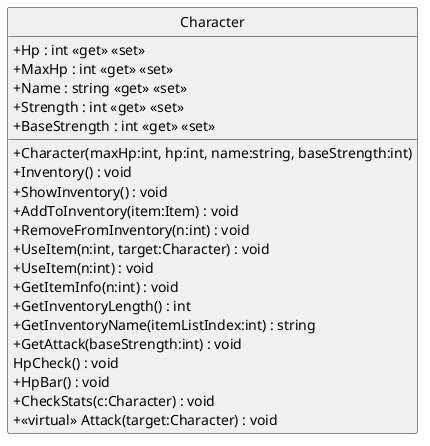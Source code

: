 @startuml Classdiagram
skinparam ClassAttributeIconSize 0
skinparam Monochrome true
hide circle
class Character {
    + Hp : int <<get>> <<set>>
    + MaxHp : int <<get>> <<set>>
    + Name : string <<get>> <<set>>
    + Strength : int <<get>> <<set>>
    + BaseStrength : int <<get>> <<set>>
    + Character(maxHp:int, hp:int, name:string, baseStrength:int)
    + Inventory() : void
    + ShowInventory() : void
    + AddToInventory(item:Item) : void
    + RemoveFromInventory(n:int) : void
    + UseItem(n:int, target:Character) : void
    + UseItem(n:int) : void
    + GetItemInfo(n:int) : void
    + GetInventoryLength() : int
    + GetInventoryName(itemListIndex:int) : string
    + GetAttack(baseStrength:int) : void
    HpCheck() : void
    + HpBar() : void
    + CheckStats(c:Character) : void
    + <<virtual>> Attack(target:Character) : void
}
@enduml
